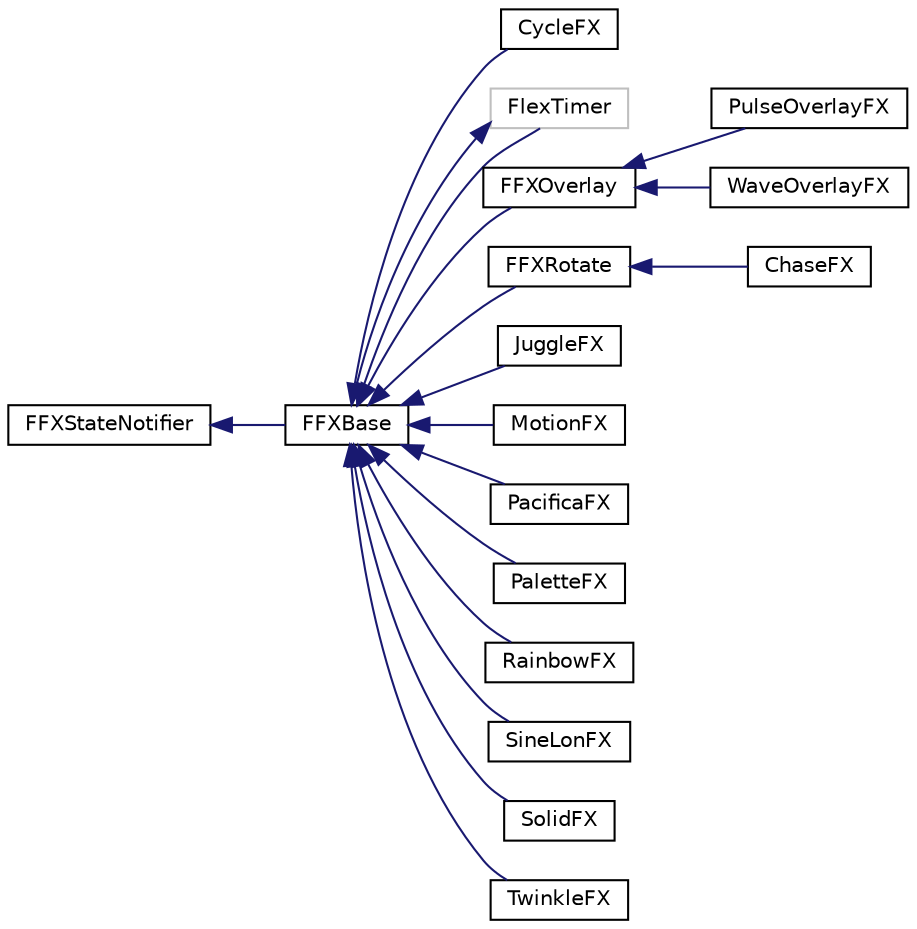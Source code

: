 digraph "Graphical Class Hierarchy"
{
 // LATEX_PDF_SIZE
  edge [fontname="Helvetica",fontsize="10",labelfontname="Helvetica",labelfontsize="10"];
  node [fontname="Helvetica",fontsize="10",shape=record];
  rankdir="LR";
  Node22 [label="FFXStateNotifier",height=0.2,width=0.4,color="black", fillcolor="white", style="filled",URL="$class_f_f_x_state_notifier.html",tooltip=" "];
  Node22 -> Node0 [dir="back",color="midnightblue",fontsize="10",style="solid",fontname="Helvetica"];
  Node0 [label="FFXBase",height=0.2,width=0.4,color="black", fillcolor="white", style="filled",URL="$class_f_f_x_base.html",tooltip=" "];
  Node0 -> Node1 [dir="back",color="midnightblue",fontsize="10",style="solid",fontname="Helvetica"];
  Node1 [label="CycleFX",height=0.2,width=0.4,color="black", fillcolor="white", style="filled",URL="$class_cycle_f_x.html",tooltip=" "];
  Node0 -> Node2 [dir="back",color="midnightblue",fontsize="10",style="solid",fontname="Helvetica"];
  Node2 [label="DimUsingPaletteFX",height=0.2,width=0.4,color="black", fillcolor="white", style="filled",URL="$class_dim_using_palette_f_x.html",tooltip=" "];
  Node0 -> Node3 [dir="back",color="midnightblue",fontsize="10",style="solid",fontname="Helvetica"];
  Node3 [label="FFXOverlay",height=0.2,width=0.4,color="black", fillcolor="white", style="filled",URL="$class_f_f_x_overlay.html",tooltip=" "];
  Node3 -> Node4 [dir="back",color="midnightblue",fontsize="10",style="solid",fontname="Helvetica"];
  Node4 [label="PulseOverlayFX",height=0.2,width=0.4,color="black", fillcolor="white", style="filled",URL="$class_pulse_overlay_f_x.html",tooltip=" "];
  Node3 -> Node5 [dir="back",color="midnightblue",fontsize="10",style="solid",fontname="Helvetica"];
  Node5 [label="WaveOverlayFX",height=0.2,width=0.4,color="black", fillcolor="white", style="filled",URL="$class_wave_overlay_f_x.html",tooltip=" "];
  Node0 -> Node6 [dir="back",color="midnightblue",fontsize="10",style="solid",fontname="Helvetica"];
  Node6 [label="FFXRotate",height=0.2,width=0.4,color="black", fillcolor="white", style="filled",URL="$class_f_f_x_rotate.html",tooltip=" "];
  Node6 -> Node7 [dir="back",color="midnightblue",fontsize="10",style="solid",fontname="Helvetica"];
  Node7 [label="ChaseFX",height=0.2,width=0.4,color="black", fillcolor="white", style="filled",URL="$class_chase_f_x.html",tooltip=" "];
  Node0 -> Node8 [dir="back",color="midnightblue",fontsize="10",style="solid",fontname="Helvetica"];
  Node8 [label="JuggleFX",height=0.2,width=0.4,color="black", fillcolor="white", style="filled",URL="$class_juggle_f_x.html",tooltip=" "];
  Node0 -> Node9 [dir="back",color="midnightblue",fontsize="10",style="solid",fontname="Helvetica"];
  Node9 [label="MotionFX",height=0.2,width=0.4,color="black", fillcolor="white", style="filled",URL="$class_motion_f_x.html",tooltip=" "];
  Node0 -> Node10 [dir="back",color="midnightblue",fontsize="10",style="solid",fontname="Helvetica"];
  Node10 [label="PacificaFX",height=0.2,width=0.4,color="black", fillcolor="white", style="filled",URL="$class_pacifica_f_x.html",tooltip=" "];
  Node0 -> Node11 [dir="back",color="midnightblue",fontsize="10",style="solid",fontname="Helvetica"];
  Node11 [label="PaletteFX",height=0.2,width=0.4,color="black", fillcolor="white", style="filled",URL="$class_palette_f_x.html",tooltip=" "];
  Node0 -> Node12 [dir="back",color="midnightblue",fontsize="10",style="solid",fontname="Helvetica"];
  Node12 [label="RainbowFX",height=0.2,width=0.4,color="black", fillcolor="white", style="filled",URL="$class_rainbow_f_x.html",tooltip=" "];
  Node0 -> Node13 [dir="back",color="midnightblue",fontsize="10",style="solid",fontname="Helvetica"];
  Node13 [label="SineLonFX",height=0.2,width=0.4,color="black", fillcolor="white", style="filled",URL="$class_sine_lon_f_x.html",tooltip=" "];
  Node0 -> Node14 [dir="back",color="midnightblue",fontsize="10",style="solid",fontname="Helvetica"];
  Node14 [label="SolidFX",height=0.2,width=0.4,color="black", fillcolor="white", style="filled",URL="$class_solid_f_x.html",tooltip=" "];
  Node0 -> Node15 [dir="back",color="midnightblue",fontsize="10",style="solid",fontname="Helvetica"];
  Node15 [label="TwinkleFX",height=0.2,width=0.4,color="black", fillcolor="white", style="filled",URL="$class_twinkle_f_x.html",tooltip=" "];
  Node2 [label="FlexTimer",height=0.2,width=0.4,color="grey75", fillcolor="white", style="filled",tooltip=" "];
  Node2 -> Node0 [dir="back",color="midnightblue",fontsize="10",style="solid",fontname="Helvetica"];
}
